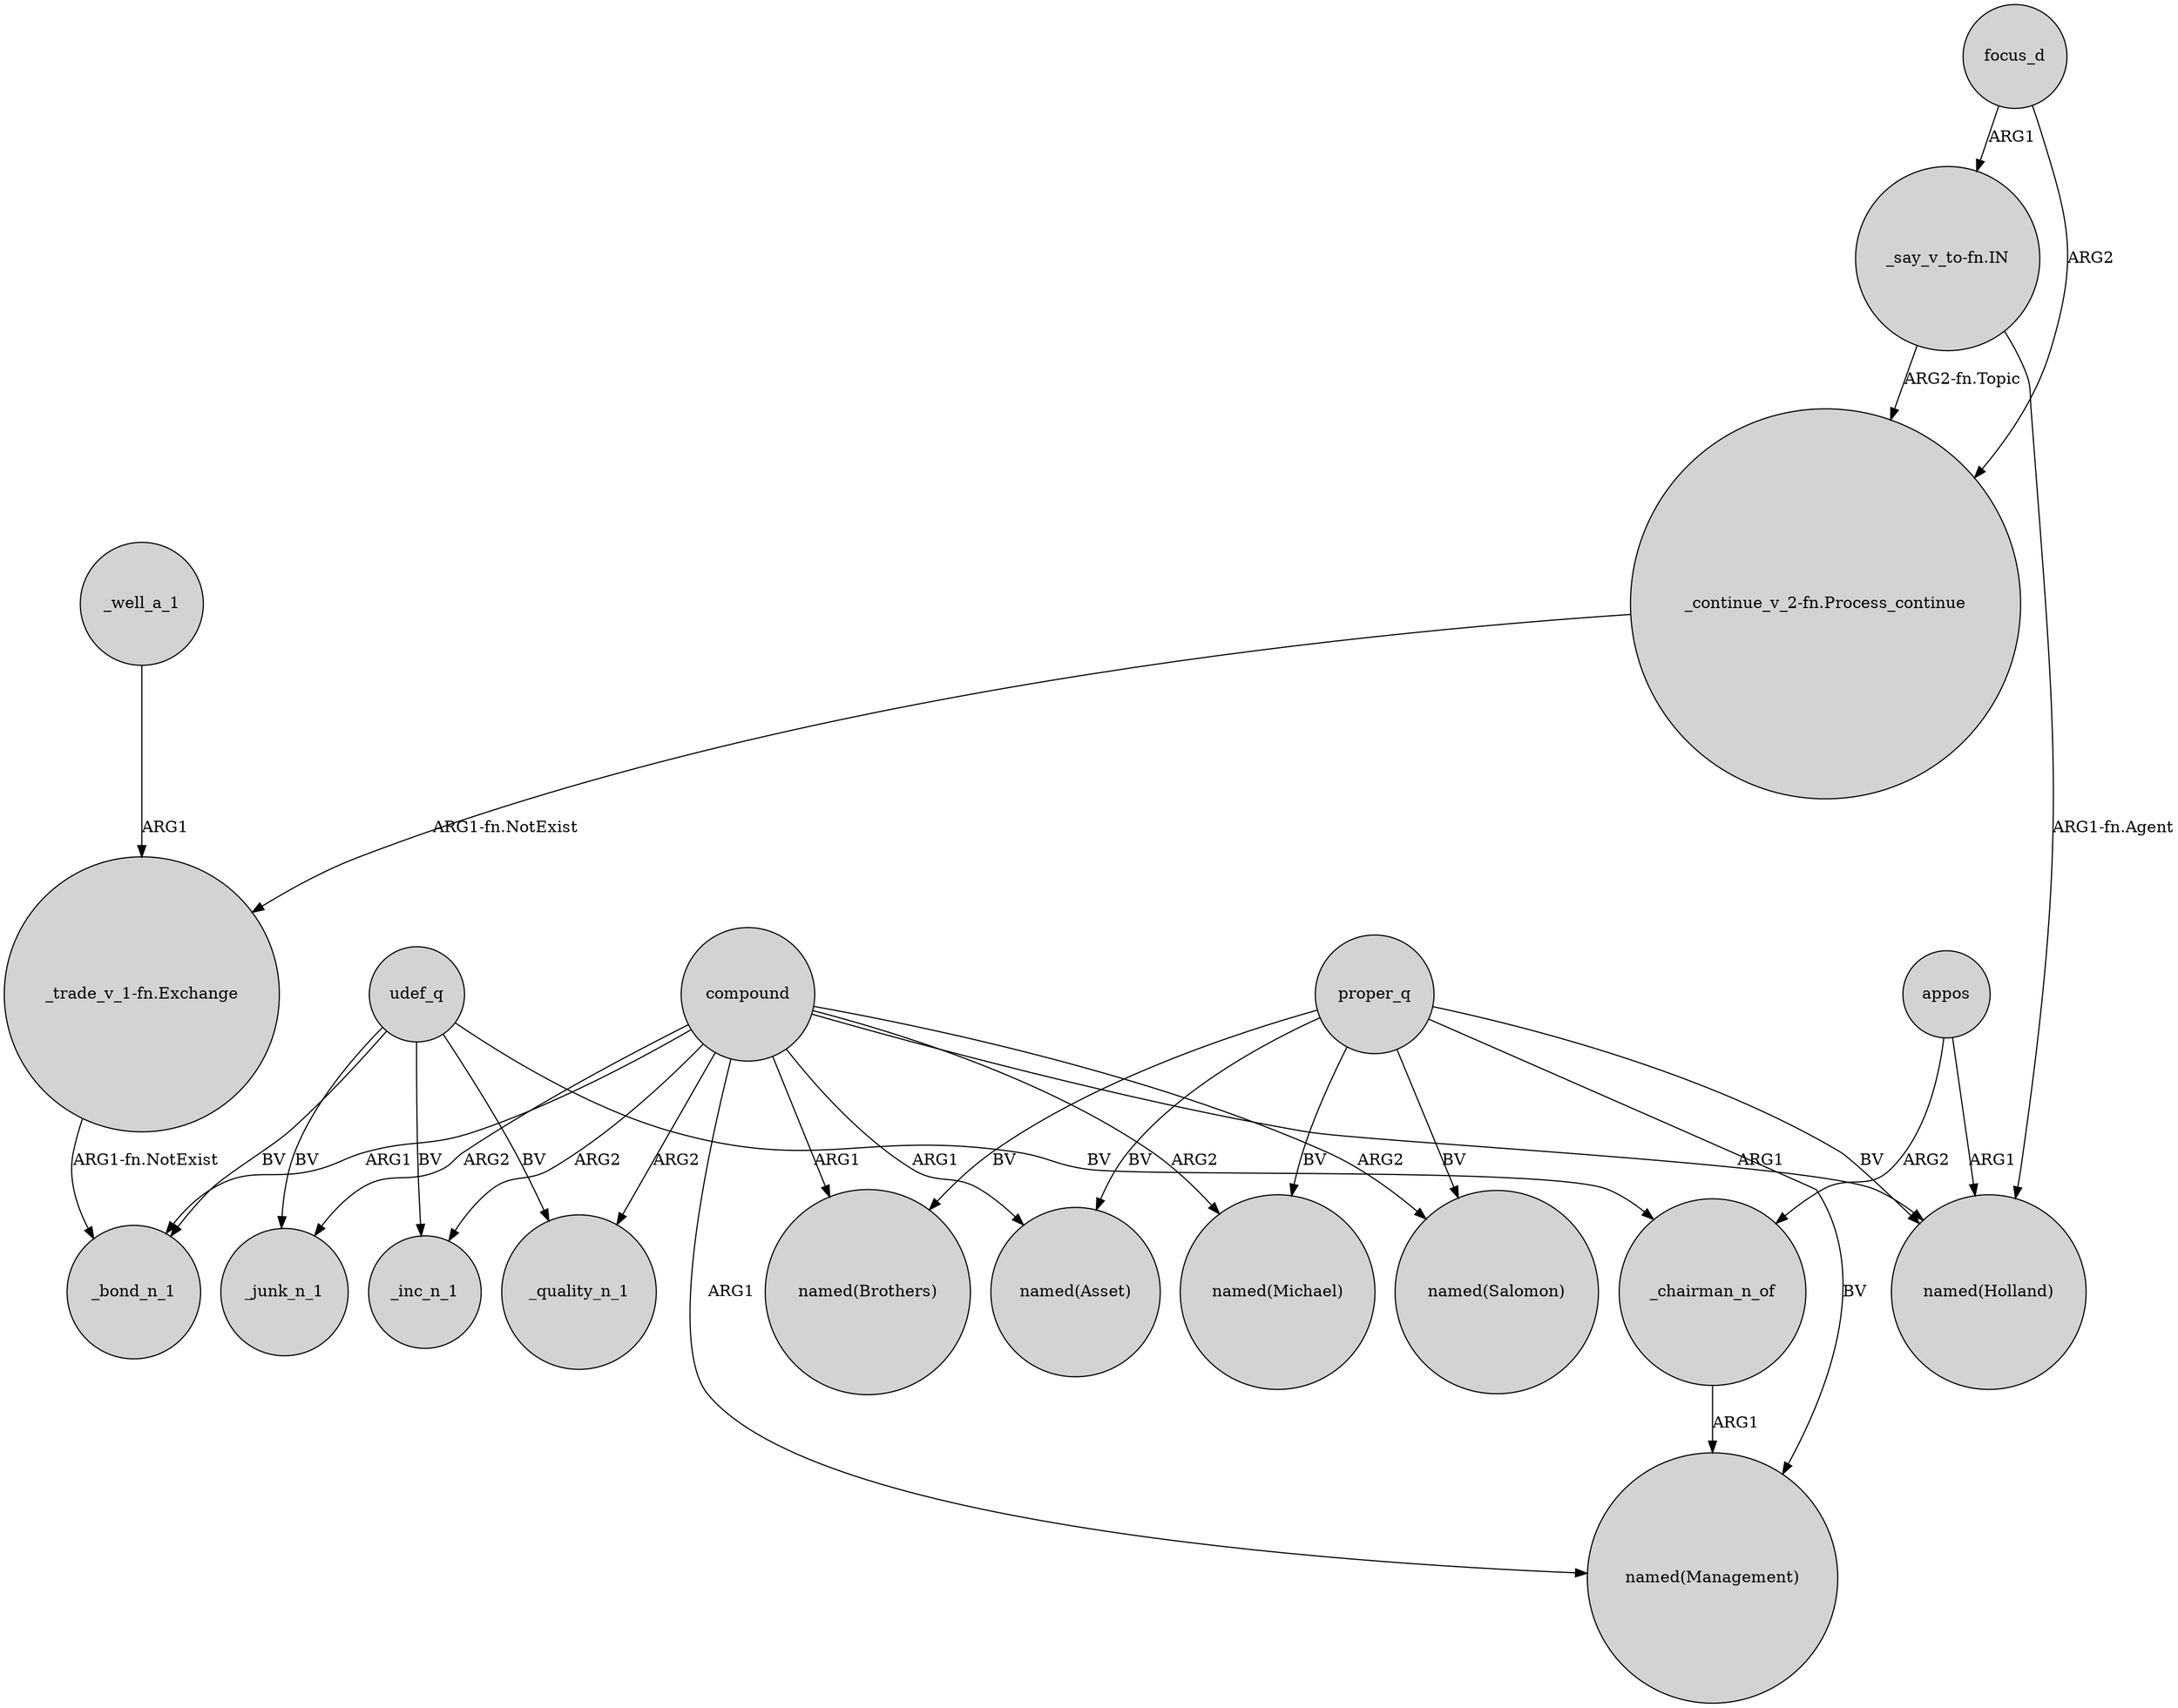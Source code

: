 digraph {
	node [shape=circle style=filled]
	"_continue_v_2-fn.Process_continue" -> "_trade_v_1-fn.Exchange" [label="ARG1-fn.NotExist"]
	udef_q -> _quality_n_1 [label=BV]
	compound -> "named(Holland)" [label=ARG1]
	"_trade_v_1-fn.Exchange" -> _bond_n_1 [label="ARG1-fn.NotExist"]
	udef_q -> _inc_n_1 [label=BV]
	"_say_v_to-fn.IN" -> "_continue_v_2-fn.Process_continue" [label="ARG2-fn.Topic"]
	proper_q -> "named(Brothers)" [label=BV]
	proper_q -> "named(Holland)" [label=BV]
	compound -> _bond_n_1 [label=ARG1]
	compound -> _quality_n_1 [label=ARG2]
	proper_q -> "named(Asset)" [label=BV]
	compound -> _junk_n_1 [label=ARG2]
	appos -> "named(Holland)" [label=ARG1]
	udef_q -> _chairman_n_of [label=BV]
	proper_q -> "named(Michael)" [label=BV]
	compound -> "named(Brothers)" [label=ARG1]
	_chairman_n_of -> "named(Management)" [label=ARG1]
	udef_q -> _junk_n_1 [label=BV]
	_well_a_1 -> "_trade_v_1-fn.Exchange" [label=ARG1]
	udef_q -> _bond_n_1 [label=BV]
	appos -> _chairman_n_of [label=ARG2]
	proper_q -> "named(Salomon)" [label=BV]
	"_say_v_to-fn.IN" -> "named(Holland)" [label="ARG1-fn.Agent"]
	compound -> "named(Salomon)" [label=ARG2]
	compound -> "named(Management)" [label=ARG1]
	compound -> _inc_n_1 [label=ARG2]
	focus_d -> "_continue_v_2-fn.Process_continue" [label=ARG2]
	compound -> "named(Michael)" [label=ARG2]
	proper_q -> "named(Management)" [label=BV]
	compound -> "named(Asset)" [label=ARG1]
	focus_d -> "_say_v_to-fn.IN" [label=ARG1]
}
